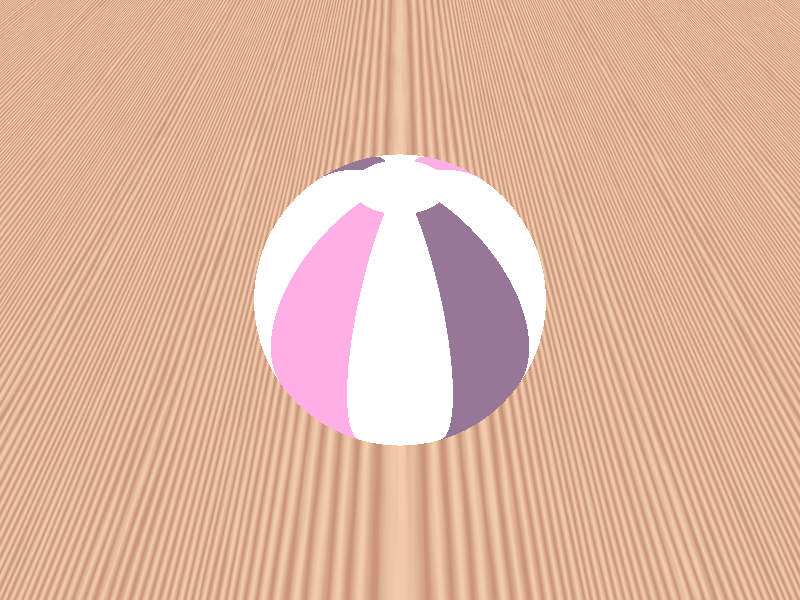 #include "colors.inc"
#include "woods.inc"

camera{
        location <0,3,-3>
        look_at <0,0,0>
}        

light_source{
        <10,10,0>
        color White
        area_light 3*x,3*z,5,5
        adaptive 1
        jitter
}

light_source{
        <-10,10,0>
        color White
        area_light 3*x,3*z,5,5
        adaptive 1
        jitter
}                

#declare striped= 
        pigment{
                radial pigment_map{
                        [0.0 color White]
                        [0.1 color White]
                        [0.1 color Violet]
                        [0.2 color Violet]
                        [0.2 color White]
                        [0.3 color White]
                        [0.3 color NeonPink]
                        [0.4 color NeonPink]
                        [0.4 color White]
                        [0.6 color White]
                        [0.6 color Violet]
                        [0.7 color Violet]
                        [0.7 color White]
                        [0.8 color White]
                        [0.8 color NeonPink]
                        [0.9 color NeonPink]
                        [0.9 color White]
                }        
        }

sphere{
        <0,0,0>, 1
        
        //  This section makes the sphere look like a beach ball.
        pigment{
                gradient y
                pigment_map{
                        [0.0 color White]
                        [0.02 color White]
                        [0.02 striped]
                        [0.98 striped]
                        [0.98 color White]
                        [1.0 color White]                
                }
                translate <0,-1/2,0>
                scale 2
        }
        finish{
                phong 1
                reflection .1
        }        
        
        
        
                        
}

plane{
        <0,1,0>,-1
        texture{T_Wood1}
}                